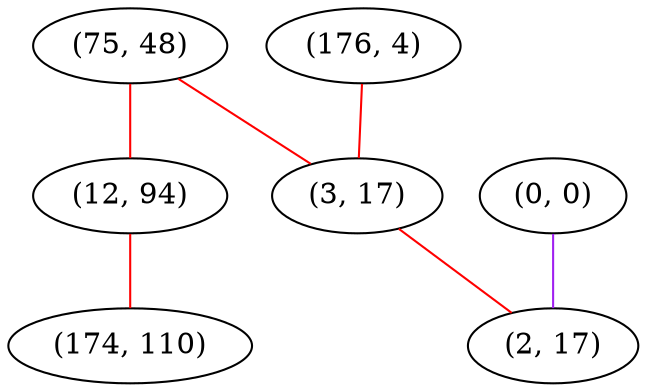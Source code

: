 graph "" {
"(75, 48)";
"(0, 0)";
"(176, 4)";
"(12, 94)";
"(174, 110)";
"(3, 17)";
"(2, 17)";
"(75, 48)" -- "(3, 17)"  [color=red, key=0, weight=1];
"(75, 48)" -- "(12, 94)"  [color=red, key=0, weight=1];
"(0, 0)" -- "(2, 17)"  [color=purple, key=0, weight=4];
"(176, 4)" -- "(3, 17)"  [color=red, key=0, weight=1];
"(12, 94)" -- "(174, 110)"  [color=red, key=0, weight=1];
"(3, 17)" -- "(2, 17)"  [color=red, key=0, weight=1];
}
